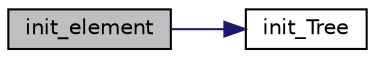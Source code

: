 digraph "init_element"
{
 // LATEX_PDF_SIZE
  edge [fontname="Helvetica",fontsize="10",labelfontname="Helvetica",labelfontsize="10"];
  node [fontname="Helvetica",fontsize="10",shape=record];
  rankdir="LR";
  Node1 [label="init_element",height=0.2,width=0.4,color="black", fillcolor="grey75", style="filled", fontcolor="black",tooltip=" "];
  Node1 -> Node2 [color="midnightblue",fontsize="10",style="solid",fontname="Helvetica"];
  Node2 [label="init_Tree",height=0.2,width=0.4,color="black", fillcolor="white", style="filled",URL="$_huffman_tree_8c.html#ab99c82eb0fe3221b4dd415ca0047a03c",tooltip=" "];
}
